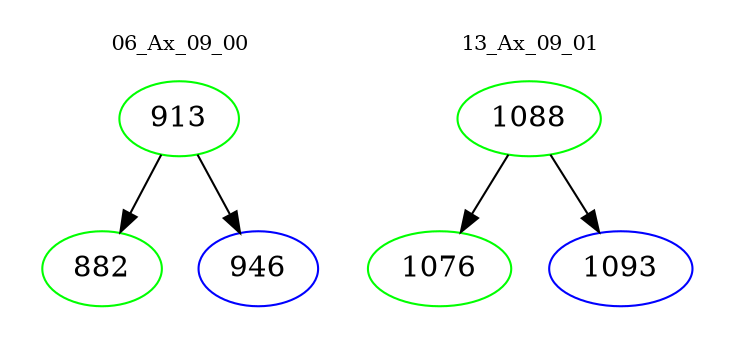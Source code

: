digraph{
subgraph cluster_0 {
color = white
label = "06_Ax_09_00";
fontsize=10;
T0_913 [label="913", color="green"]
T0_913 -> T0_882 [color="black"]
T0_882 [label="882", color="green"]
T0_913 -> T0_946 [color="black"]
T0_946 [label="946", color="blue"]
}
subgraph cluster_1 {
color = white
label = "13_Ax_09_01";
fontsize=10;
T1_1088 [label="1088", color="green"]
T1_1088 -> T1_1076 [color="black"]
T1_1076 [label="1076", color="green"]
T1_1088 -> T1_1093 [color="black"]
T1_1093 [label="1093", color="blue"]
}
}
